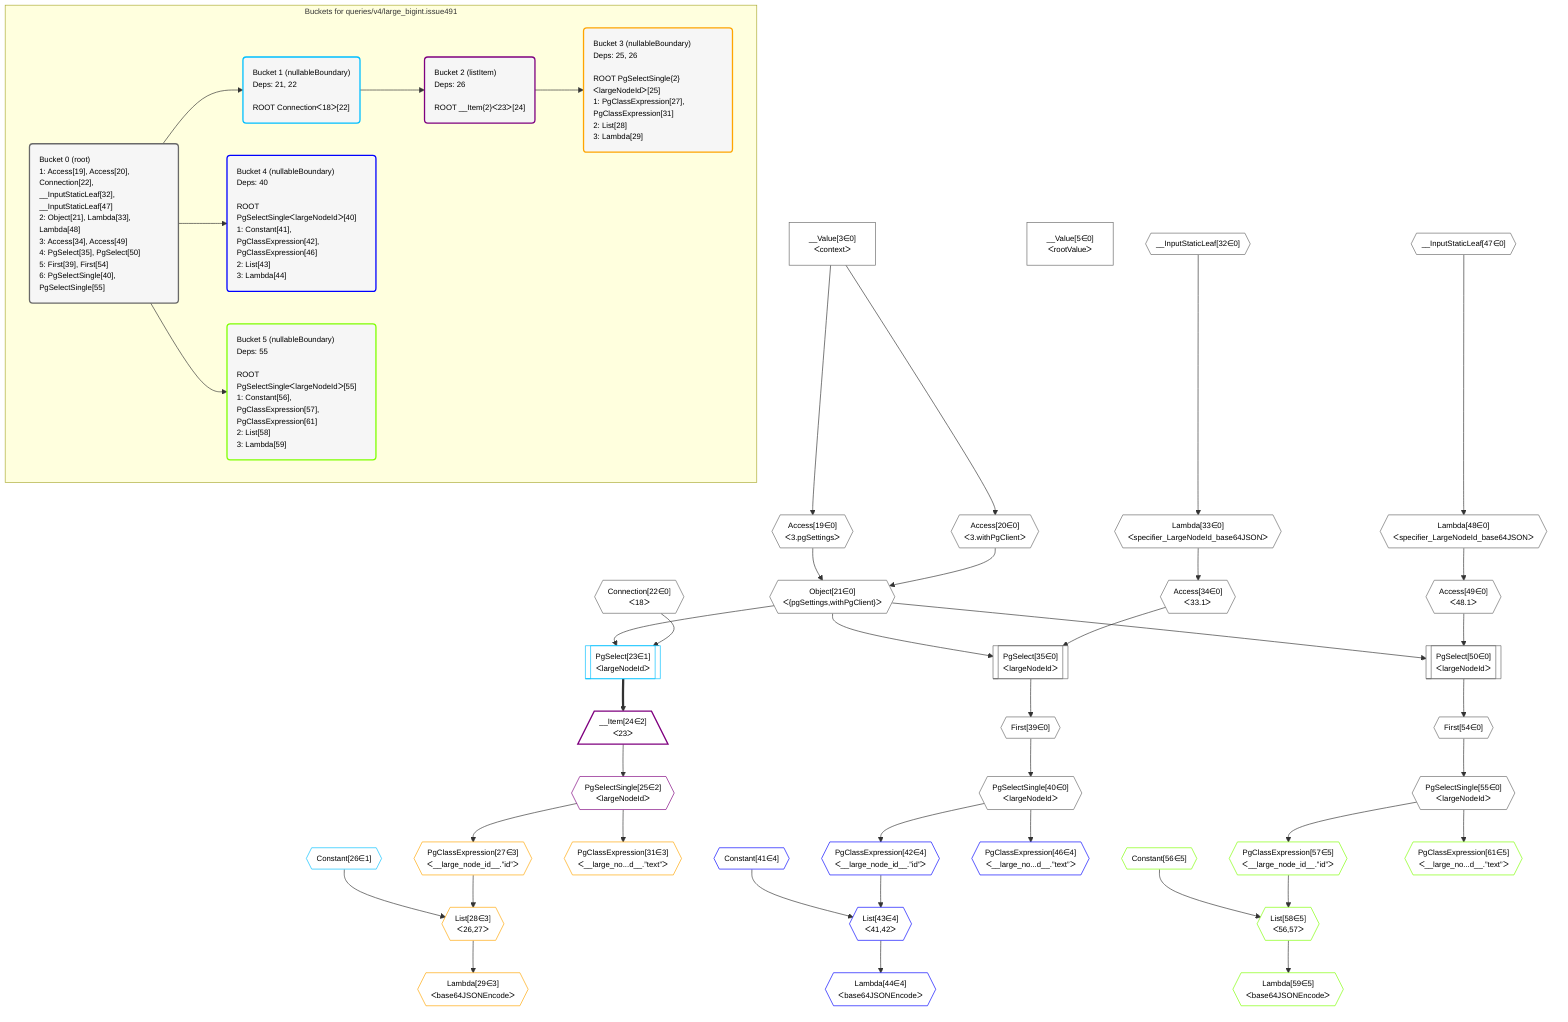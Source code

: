 %%{init: {'themeVariables': { 'fontSize': '12px'}}}%%
graph TD
    classDef path fill:#eee,stroke:#000,color:#000
    classDef plan fill:#fff,stroke-width:1px,color:#000
    classDef itemplan fill:#fff,stroke-width:2px,color:#000
    classDef unbatchedplan fill:#dff,stroke-width:1px,color:#000
    classDef sideeffectplan fill:#fcc,stroke-width:2px,color:#000
    classDef bucket fill:#f6f6f6,color:#000,stroke-width:2px,text-align:left


    %% define steps
    __Value3["__Value[3∈0]<br />ᐸcontextᐳ"]:::plan
    __Value5["__Value[5∈0]<br />ᐸrootValueᐳ"]:::plan
    Access19{{"Access[19∈0]<br />ᐸ3.pgSettingsᐳ"}}:::plan
    Access20{{"Access[20∈0]<br />ᐸ3.withPgClientᐳ"}}:::plan
    Object21{{"Object[21∈0]<br />ᐸ{pgSettings,withPgClient}ᐳ"}}:::plan
    Connection22{{"Connection[22∈0]<br />ᐸ18ᐳ"}}:::plan
    PgSelect23[["PgSelect[23∈1]<br />ᐸlargeNodeIdᐳ"]]:::plan
    __Item24[/"__Item[24∈2]<br />ᐸ23ᐳ"\]:::itemplan
    PgSelectSingle25{{"PgSelectSingle[25∈2]<br />ᐸlargeNodeIdᐳ"}}:::plan
    Constant26{{"Constant[26∈1]"}}:::plan
    PgClassExpression27{{"PgClassExpression[27∈3]<br />ᐸ__large_node_id__.”id”ᐳ"}}:::plan
    List28{{"List[28∈3]<br />ᐸ26,27ᐳ"}}:::plan
    Lambda29{{"Lambda[29∈3]<br />ᐸbase64JSONEncodeᐳ"}}:::plan
    PgClassExpression31{{"PgClassExpression[31∈3]<br />ᐸ__large_no...d__.”text”ᐳ"}}:::plan
    __InputStaticLeaf32{{"__InputStaticLeaf[32∈0]"}}:::plan
    Lambda33{{"Lambda[33∈0]<br />ᐸspecifier_LargeNodeId_base64JSONᐳ"}}:::plan
    Access34{{"Access[34∈0]<br />ᐸ33.1ᐳ"}}:::plan
    PgSelect35[["PgSelect[35∈0]<br />ᐸlargeNodeIdᐳ"]]:::plan
    First39{{"First[39∈0]"}}:::plan
    PgSelectSingle40{{"PgSelectSingle[40∈0]<br />ᐸlargeNodeIdᐳ"}}:::plan
    Constant41{{"Constant[41∈4]"}}:::plan
    PgClassExpression42{{"PgClassExpression[42∈4]<br />ᐸ__large_node_id__.”id”ᐳ"}}:::plan
    List43{{"List[43∈4]<br />ᐸ41,42ᐳ"}}:::plan
    Lambda44{{"Lambda[44∈4]<br />ᐸbase64JSONEncodeᐳ"}}:::plan
    PgClassExpression46{{"PgClassExpression[46∈4]<br />ᐸ__large_no...d__.”text”ᐳ"}}:::plan
    __InputStaticLeaf47{{"__InputStaticLeaf[47∈0]"}}:::plan
    Lambda48{{"Lambda[48∈0]<br />ᐸspecifier_LargeNodeId_base64JSONᐳ"}}:::plan
    Access49{{"Access[49∈0]<br />ᐸ48.1ᐳ"}}:::plan
    PgSelect50[["PgSelect[50∈0]<br />ᐸlargeNodeIdᐳ"]]:::plan
    First54{{"First[54∈0]"}}:::plan
    PgSelectSingle55{{"PgSelectSingle[55∈0]<br />ᐸlargeNodeIdᐳ"}}:::plan
    Constant56{{"Constant[56∈5]"}}:::plan
    PgClassExpression57{{"PgClassExpression[57∈5]<br />ᐸ__large_node_id__.”id”ᐳ"}}:::plan
    List58{{"List[58∈5]<br />ᐸ56,57ᐳ"}}:::plan
    Lambda59{{"Lambda[59∈5]<br />ᐸbase64JSONEncodeᐳ"}}:::plan
    PgClassExpression61{{"PgClassExpression[61∈5]<br />ᐸ__large_no...d__.”text”ᐳ"}}:::plan

    %% plan dependencies
    __Value3 --> Access19
    __Value3 --> Access20
    Access19 & Access20 --> Object21
    Object21 & Connection22 --> PgSelect23
    PgSelect23 ==> __Item24
    __Item24 --> PgSelectSingle25
    PgSelectSingle25 --> PgClassExpression27
    Constant26 & PgClassExpression27 --> List28
    List28 --> Lambda29
    PgSelectSingle25 --> PgClassExpression31
    __InputStaticLeaf32 --> Lambda33
    Lambda33 --> Access34
    Object21 & Access34 --> PgSelect35
    PgSelect35 --> First39
    First39 --> PgSelectSingle40
    PgSelectSingle40 --> PgClassExpression42
    Constant41 & PgClassExpression42 --> List43
    List43 --> Lambda44
    PgSelectSingle40 --> PgClassExpression46
    __InputStaticLeaf47 --> Lambda48
    Lambda48 --> Access49
    Object21 & Access49 --> PgSelect50
    PgSelect50 --> First54
    First54 --> PgSelectSingle55
    PgSelectSingle55 --> PgClassExpression57
    Constant56 & PgClassExpression57 --> List58
    List58 --> Lambda59
    PgSelectSingle55 --> PgClassExpression61

    subgraph "Buckets for queries/v4/large_bigint.issue491"
    Bucket0("Bucket 0 (root)<br />1: Access[19], Access[20], Connection[22], __InputStaticLeaf[32], __InputStaticLeaf[47]<br />2: Object[21], Lambda[33], Lambda[48]<br />3: Access[34], Access[49]<br />4: PgSelect[35], PgSelect[50]<br />5: First[39], First[54]<br />6: PgSelectSingle[40], PgSelectSingle[55]"):::bucket
    classDef bucket0 stroke:#696969
    class Bucket0,__Value3,__Value5,Access19,Access20,Object21,Connection22,__InputStaticLeaf32,Lambda33,Access34,PgSelect35,First39,PgSelectSingle40,__InputStaticLeaf47,Lambda48,Access49,PgSelect50,First54,PgSelectSingle55 bucket0
    Bucket1("Bucket 1 (nullableBoundary)<br />Deps: 21, 22<br /><br />ROOT Connectionᐸ18ᐳ[22]"):::bucket
    classDef bucket1 stroke:#00bfff
    class Bucket1,PgSelect23,Constant26 bucket1
    Bucket2("Bucket 2 (listItem)<br />Deps: 26<br /><br />ROOT __Item{2}ᐸ23ᐳ[24]"):::bucket
    classDef bucket2 stroke:#7f007f
    class Bucket2,__Item24,PgSelectSingle25 bucket2
    Bucket3("Bucket 3 (nullableBoundary)<br />Deps: 25, 26<br /><br />ROOT PgSelectSingle{2}ᐸlargeNodeIdᐳ[25]<br />1: PgClassExpression[27], PgClassExpression[31]<br />2: List[28]<br />3: Lambda[29]"):::bucket
    classDef bucket3 stroke:#ffa500
    class Bucket3,PgClassExpression27,List28,Lambda29,PgClassExpression31 bucket3
    Bucket4("Bucket 4 (nullableBoundary)<br />Deps: 40<br /><br />ROOT PgSelectSingleᐸlargeNodeIdᐳ[40]<br />1: Constant[41], PgClassExpression[42], PgClassExpression[46]<br />2: List[43]<br />3: Lambda[44]"):::bucket
    classDef bucket4 stroke:#0000ff
    class Bucket4,Constant41,PgClassExpression42,List43,Lambda44,PgClassExpression46 bucket4
    Bucket5("Bucket 5 (nullableBoundary)<br />Deps: 55<br /><br />ROOT PgSelectSingleᐸlargeNodeIdᐳ[55]<br />1: Constant[56], PgClassExpression[57], PgClassExpression[61]<br />2: List[58]<br />3: Lambda[59]"):::bucket
    classDef bucket5 stroke:#7fff00
    class Bucket5,Constant56,PgClassExpression57,List58,Lambda59,PgClassExpression61 bucket5
    Bucket0 --> Bucket1 & Bucket4 & Bucket5
    Bucket1 --> Bucket2
    Bucket2 --> Bucket3
    end